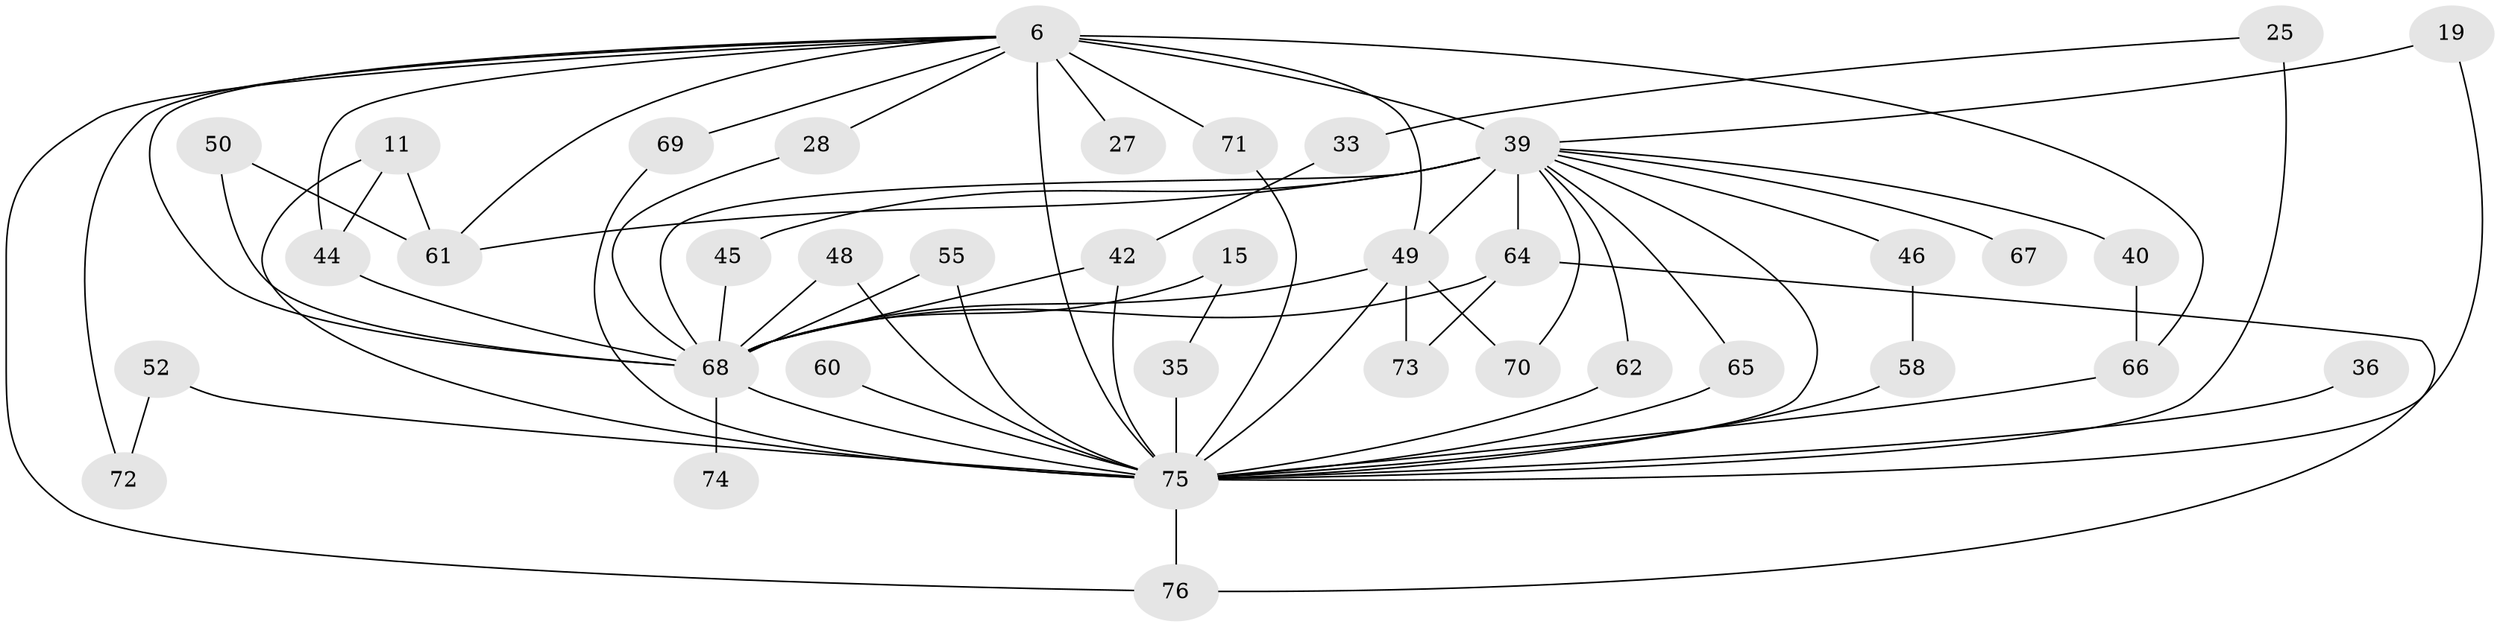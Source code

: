 // original degree distribution, {16: 0.013157894736842105, 24: 0.013157894736842105, 13: 0.013157894736842105, 17: 0.02631578947368421, 21: 0.013157894736842105, 19: 0.013157894736842105, 22: 0.013157894736842105, 10: 0.013157894736842105, 18: 0.013157894736842105, 4: 0.09210526315789473, 6: 0.013157894736842105, 3: 0.21052631578947367, 5: 0.02631578947368421, 2: 0.5131578947368421, 7: 0.013157894736842105}
// Generated by graph-tools (version 1.1) at 2025/46/03/09/25 04:46:06]
// undirected, 38 vertices, 69 edges
graph export_dot {
graph [start="1"]
  node [color=gray90,style=filled];
  6 [super="+1"];
  11;
  15;
  19;
  25;
  27;
  28;
  33;
  35;
  36;
  39 [super="+37+34+8"];
  40;
  42 [super="+22"];
  44 [super="+32"];
  45;
  46;
  48;
  49 [super="+47+9"];
  50;
  52 [super="+21"];
  55 [super="+24"];
  58;
  60;
  61 [super="+29"];
  62;
  64 [super="+17+38"];
  65 [super="+13+56"];
  66 [super="+57+16"];
  67;
  68 [super="+31+63"];
  69 [super="+43"];
  70;
  71;
  72;
  73;
  74;
  75 [super="+53+30+51+59+5"];
  76 [super="+54"];
  6 -- 27 [weight=2];
  6 -- 28;
  6 -- 66 [weight=3];
  6 -- 72;
  6 -- 71;
  6 -- 61 [weight=2];
  6 -- 68 [weight=6];
  6 -- 44;
  6 -- 69;
  6 -- 76;
  6 -- 49 [weight=5];
  6 -- 39 [weight=4];
  6 -- 75 [weight=4];
  11 -- 44;
  11 -- 61;
  11 -- 75 [weight=2];
  15 -- 35;
  15 -- 68 [weight=2];
  19 -- 39;
  19 -- 75;
  25 -- 33;
  25 -- 75 [weight=2];
  28 -- 68;
  33 -- 42;
  35 -- 75;
  36 -- 75;
  39 -- 68 [weight=5];
  39 -- 49 [weight=7];
  39 -- 64 [weight=3];
  39 -- 65;
  39 -- 67 [weight=2];
  39 -- 70;
  39 -- 40;
  39 -- 45;
  39 -- 46 [weight=2];
  39 -- 61;
  39 -- 62;
  39 -- 75 [weight=7];
  40 -- 66;
  42 -- 68;
  42 -- 75 [weight=2];
  44 -- 68;
  45 -- 68;
  46 -- 58;
  48 -- 68;
  48 -- 75;
  49 -- 70;
  49 -- 73;
  49 -- 75 [weight=5];
  49 -- 68 [weight=4];
  50 -- 61;
  50 -- 68;
  52 -- 72;
  52 -- 75 [weight=3];
  55 -- 68 [weight=2];
  55 -- 75;
  58 -- 75;
  60 -- 75 [weight=2];
  62 -- 75;
  64 -- 73;
  64 -- 76;
  64 -- 68;
  65 -- 75 [weight=3];
  66 -- 75 [weight=3];
  68 -- 74 [weight=2];
  68 -- 75 [weight=9];
  69 -- 75;
  71 -- 75;
  75 -- 76;
}
